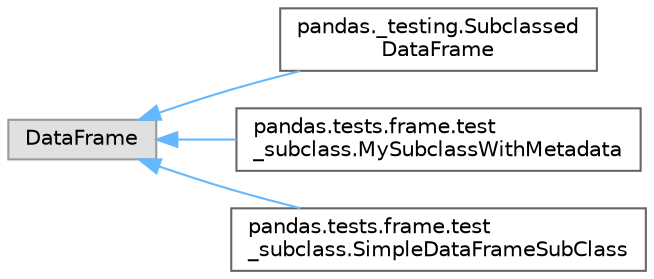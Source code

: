 digraph "Graphical Class Hierarchy"
{
 // LATEX_PDF_SIZE
  bgcolor="transparent";
  edge [fontname=Helvetica,fontsize=10,labelfontname=Helvetica,labelfontsize=10];
  node [fontname=Helvetica,fontsize=10,shape=box,height=0.2,width=0.4];
  rankdir="LR";
  Node0 [id="Node000000",label="DataFrame",height=0.2,width=0.4,color="grey60", fillcolor="#E0E0E0", style="filled",tooltip=" "];
  Node0 -> Node1 [id="edge3342_Node000000_Node000001",dir="back",color="steelblue1",style="solid",tooltip=" "];
  Node1 [id="Node000001",label="pandas._testing.Subclassed\lDataFrame",height=0.2,width=0.4,color="grey40", fillcolor="white", style="filled",URL="$d6/d6e/classpandas_1_1__testing_1_1SubclassedDataFrame.html",tooltip=" "];
  Node0 -> Node2 [id="edge3343_Node000000_Node000002",dir="back",color="steelblue1",style="solid",tooltip=" "];
  Node2 [id="Node000002",label="pandas.tests.frame.test\l_subclass.MySubclassWithMetadata",height=0.2,width=0.4,color="grey40", fillcolor="white", style="filled",URL="$df/d6f/classpandas_1_1tests_1_1frame_1_1test__subclass_1_1MySubclassWithMetadata.html",tooltip=" "];
  Node0 -> Node3 [id="edge3344_Node000000_Node000003",dir="back",color="steelblue1",style="solid",tooltip=" "];
  Node3 [id="Node000003",label="pandas.tests.frame.test\l_subclass.SimpleDataFrameSubClass",height=0.2,width=0.4,color="grey40", fillcolor="white", style="filled",URL="$de/dd5/classpandas_1_1tests_1_1frame_1_1test__subclass_1_1SimpleDataFrameSubClass.html",tooltip=" "];
}
